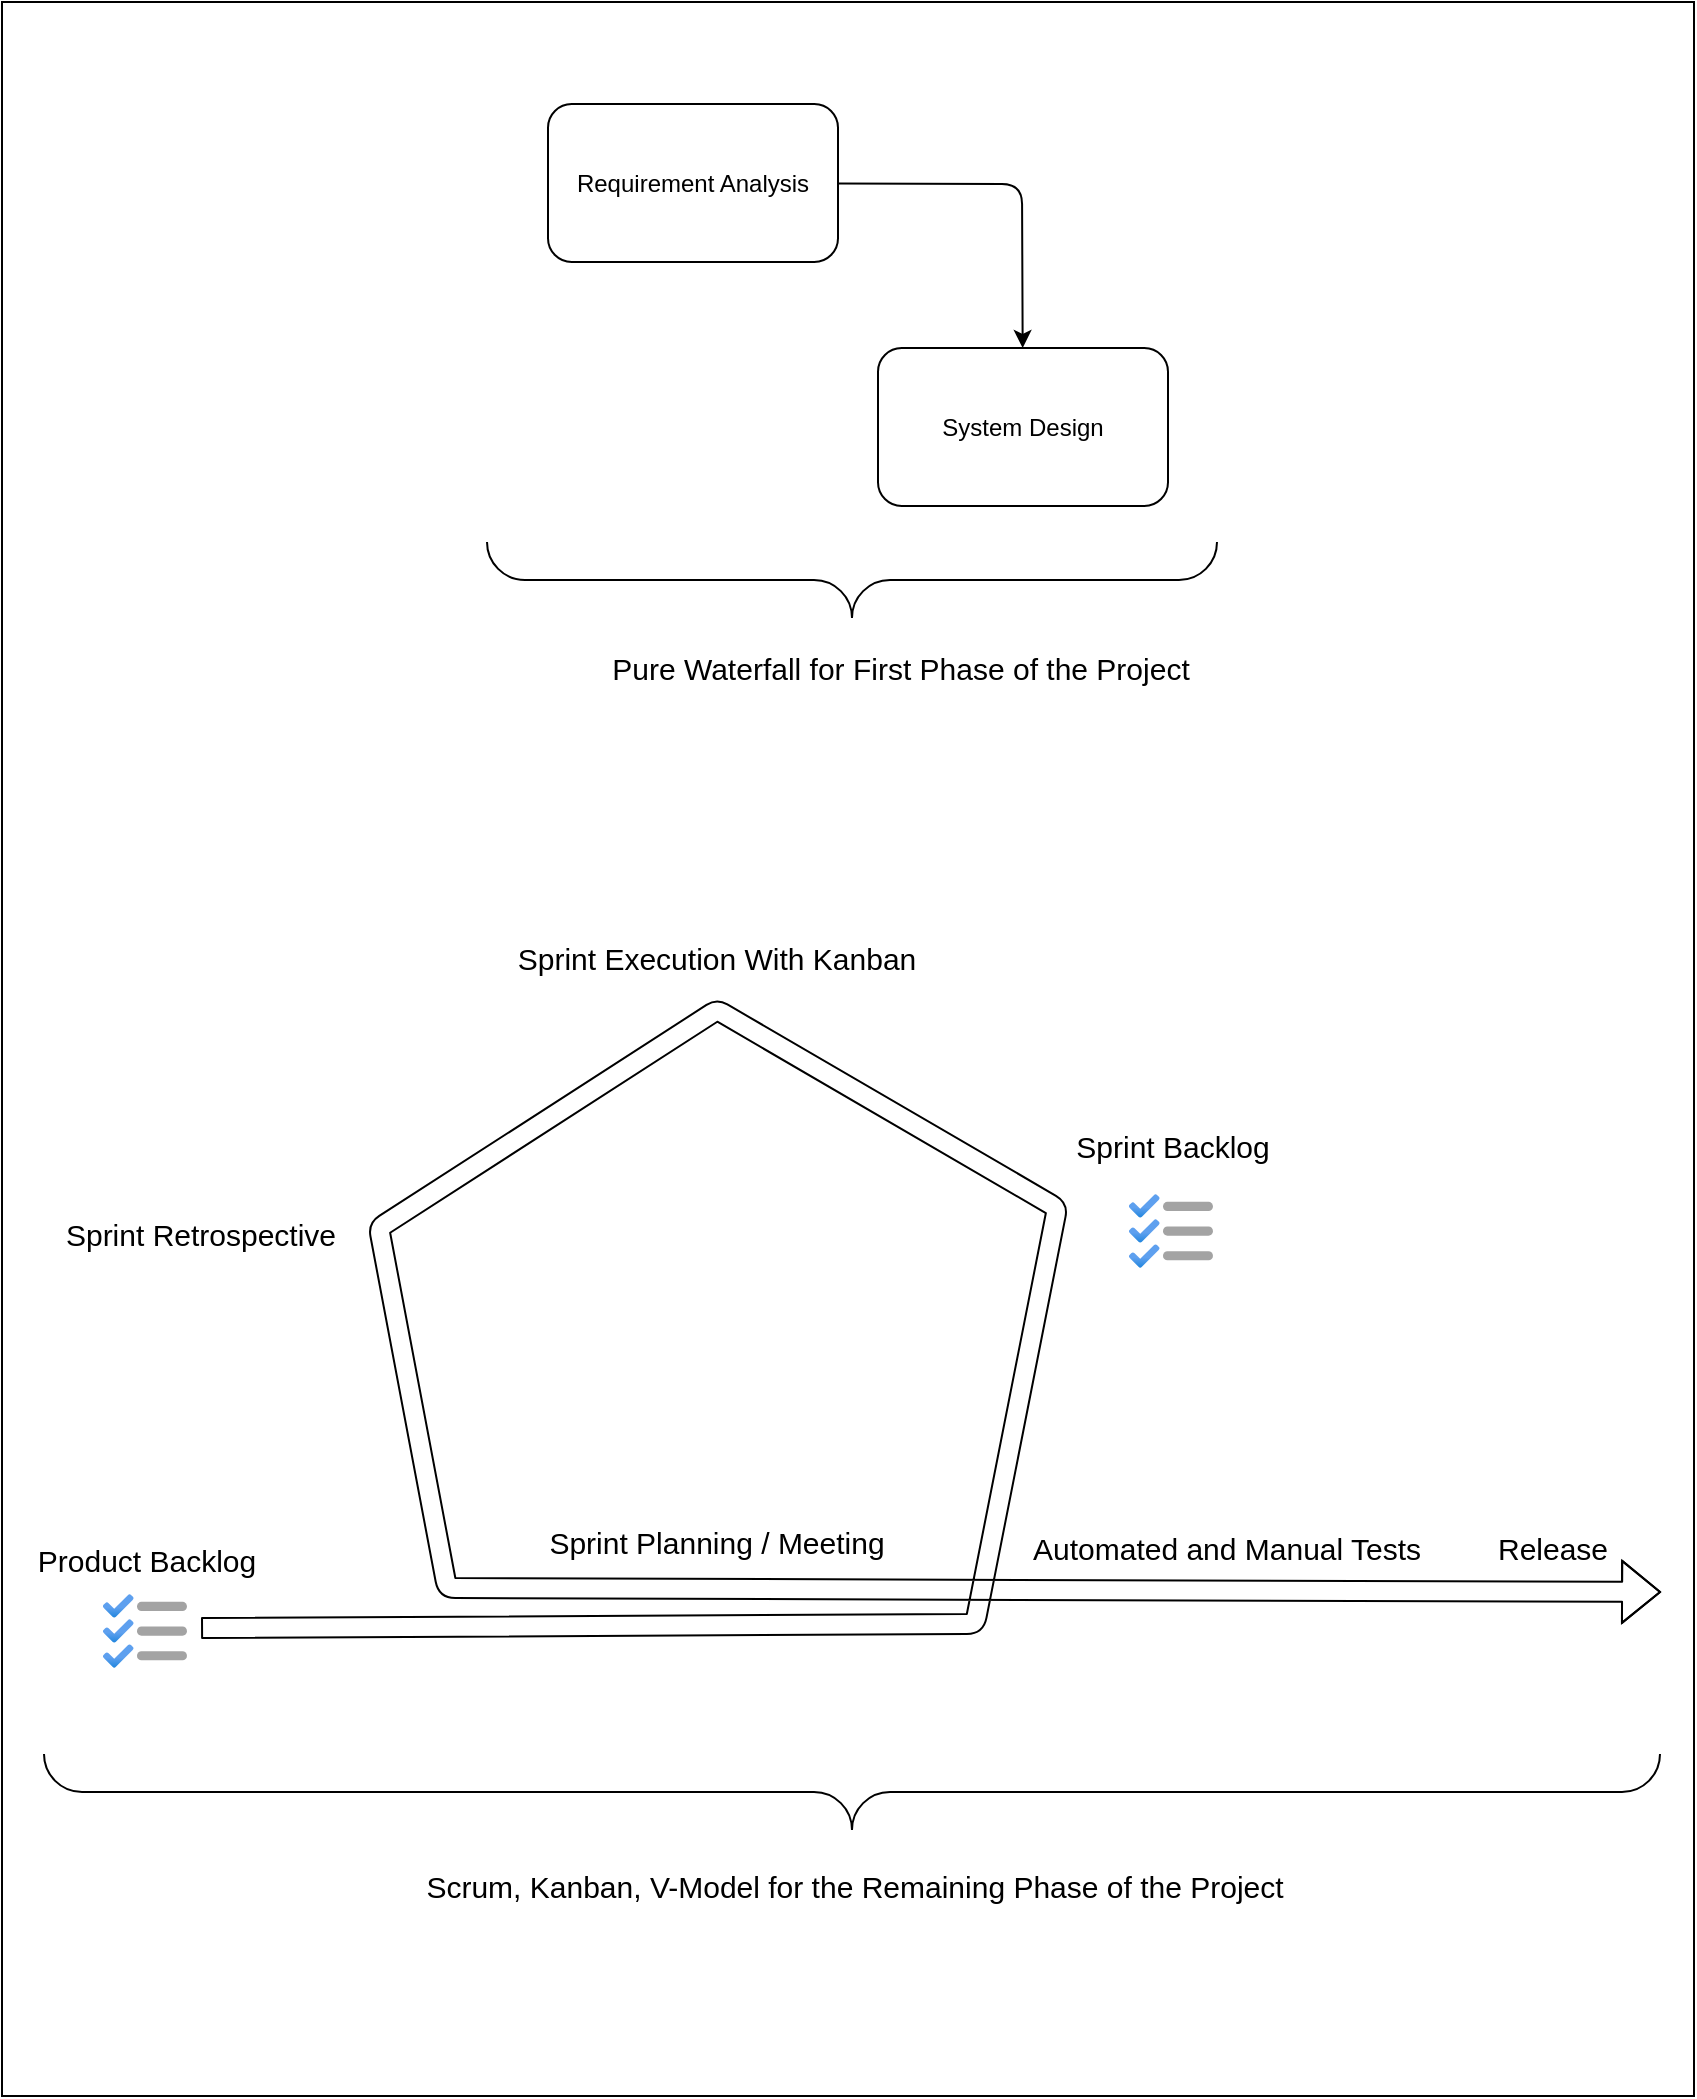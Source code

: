 <mxfile>
    <diagram id="wGx2gaOyWrf4Iq9AhOyf" name="Page-1">
        <mxGraphModel dx="1879" dy="1217" grid="0" gridSize="10" guides="1" tooltips="1" connect="1" arrows="1" fold="1" page="1" pageScale="1" pageWidth="850" pageHeight="1100" background="#ffffff" math="0" shadow="0">
            <root>
                <mxCell id="0"/>
                <mxCell id="1" parent="0"/>
                <mxCell id="10" value="" style="edgeStyle=none;html=1;fontColor=#000000;strokeColor=#000000;" parent="1" source="4" target="9" edge="1">
                    <mxGeometry relative="1" as="geometry">
                        <Array as="points">
                            <mxPoint x="512" y="111"/>
                        </Array>
                    </mxGeometry>
                </mxCell>
                <mxCell id="4" value="&lt;font color=&quot;#000000&quot;&gt;Requirement Analysis&lt;/font&gt;" style="rounded=1;whiteSpace=wrap;html=1;strokeColor=#000000;fillColor=none;" parent="1" vertex="1">
                    <mxGeometry x="275" y="71" width="145" height="79" as="geometry"/>
                </mxCell>
                <mxCell id="5" value="" style="verticalLabelPosition=bottom;shadow=0;dashed=0;align=center;html=1;verticalAlign=top;strokeWidth=1;shape=mxgraph.mockup.markup.curlyBrace;strokeColor=#000000;fontColor=#000000;fillColor=none;direction=west;" parent="1" vertex="1">
                    <mxGeometry x="244.5" y="290" width="365" height="38" as="geometry"/>
                </mxCell>
                <mxCell id="9" value="&lt;font color=&quot;#000000&quot;&gt;System Design&lt;/font&gt;" style="rounded=1;whiteSpace=wrap;html=1;strokeColor=#000000;fillColor=none;" parent="1" vertex="1">
                    <mxGeometry x="440" y="193" width="145" height="79" as="geometry"/>
                </mxCell>
                <mxCell id="11" value="&lt;font style=&quot;font-size: 15px;&quot;&gt;Pure Waterfall for First Phase of the Project&lt;/font&gt;" style="text;html=1;align=center;verticalAlign=middle;resizable=0;points=[];autosize=1;strokeColor=none;fillColor=none;fontColor=#000000;" parent="1" vertex="1">
                    <mxGeometry x="297" y="338" width="307" height="30" as="geometry"/>
                </mxCell>
                <mxCell id="12" value="" style="aspect=fixed;html=1;points=[];align=center;image;fontSize=12;image=img/lib/azure2/general/Backlog.svg;strokeColor=#000000;fontColor=#000000;fillColor=none;" parent="1" vertex="1">
                    <mxGeometry x="52.54" y="816" width="41.93" height="37" as="geometry"/>
                </mxCell>
                <mxCell id="13" value="&lt;span style=&quot;font-size: 15px;&quot;&gt;Product Backlog&lt;br&gt;&lt;/span&gt;" style="text;html=1;align=center;verticalAlign=middle;resizable=0;points=[];autosize=1;strokeColor=none;fillColor=none;fontColor=#000000;" parent="1" vertex="1">
                    <mxGeometry x="10" y="784" width="127" height="30" as="geometry"/>
                </mxCell>
                <mxCell id="20" value="" style="shape=flexArrow;endArrow=classic;html=1;strokeColor=#000000;fontSize=15;fontColor=#000000;" parent="1" edge="1">
                    <mxGeometry width="50" height="50" relative="1" as="geometry">
                        <mxPoint x="101.53" y="833" as="sourcePoint"/>
                        <mxPoint x="831.53" y="815" as="targetPoint"/>
                        <Array as="points">
                            <mxPoint x="488.53" y="831"/>
                            <mxPoint x="529.53" y="623"/>
                            <mxPoint x="359.53" y="524"/>
                            <mxPoint x="190.53" y="633"/>
                            <mxPoint x="224.53" y="813"/>
                        </Array>
                    </mxGeometry>
                </mxCell>
                <mxCell id="24" value="&lt;span style=&quot;font-size: 15px;&quot;&gt;Automated and Manual Tests&lt;br&gt;&lt;/span&gt;" style="text;html=1;align=center;verticalAlign=middle;resizable=0;points=[];autosize=1;strokeColor=none;fillColor=none;fontColor=#000000;" parent="1" vertex="1">
                    <mxGeometry x="507.53" y="778" width="212" height="30" as="geometry"/>
                </mxCell>
                <mxCell id="31" value="&lt;span style=&quot;font-size: 15px;&quot;&gt;Sprint&amp;nbsp;Backlog&lt;br&gt;&lt;/span&gt;" style="text;html=1;align=center;verticalAlign=middle;resizable=0;points=[];autosize=1;strokeColor=none;fillColor=none;fontColor=#000000;" parent="1" vertex="1">
                    <mxGeometry x="529" y="577" width="115" height="30" as="geometry"/>
                </mxCell>
                <mxCell id="32" value="" style="aspect=fixed;html=1;points=[];align=center;image;fontSize=12;image=img/lib/azure2/general/Backlog.svg;strokeColor=#000000;fontColor=#000000;fillColor=none;" parent="1" vertex="1">
                    <mxGeometry x="565.54" y="616" width="41.93" height="37" as="geometry"/>
                </mxCell>
                <mxCell id="34" value="&lt;span style=&quot;font-size: 15px;&quot;&gt;Release&lt;br&gt;&lt;/span&gt;" style="text;html=1;align=center;verticalAlign=middle;resizable=0;points=[];autosize=1;strokeColor=none;fillColor=none;fontColor=#000000;" parent="1" vertex="1">
                    <mxGeometry x="740" y="778" width="73" height="30" as="geometry"/>
                </mxCell>
                <mxCell id="35" value="&lt;span style=&quot;font-size: 15px;&quot;&gt;Sprint&amp;nbsp;Planning / Meeting&lt;br&gt;&lt;/span&gt;" style="text;html=1;align=center;verticalAlign=middle;resizable=0;points=[];autosize=1;strokeColor=none;fillColor=none;fontColor=#000000;" parent="1" vertex="1">
                    <mxGeometry x="265.53" y="775" width="186" height="30" as="geometry"/>
                </mxCell>
                <mxCell id="36" value="&lt;span style=&quot;font-size: 15px;&quot;&gt;Sprint Retrospective&lt;/span&gt;" style="text;html=1;align=center;verticalAlign=middle;resizable=0;points=[];autosize=1;strokeColor=none;fillColor=none;fontColor=#000000;" parent="1" vertex="1">
                    <mxGeometry x="24" y="621" width="153" height="30" as="geometry"/>
                </mxCell>
                <mxCell id="39" value="&lt;span style=&quot;font-size: 15px;&quot;&gt;Sprint Execution With Kanban&lt;/span&gt;" style="text;html=1;align=center;verticalAlign=middle;resizable=0;points=[];autosize=1;strokeColor=none;fillColor=none;fontColor=#000000;" parent="1" vertex="1">
                    <mxGeometry x="250.03" y="483" width="217" height="30" as="geometry"/>
                </mxCell>
                <mxCell id="42" value="" style="verticalLabelPosition=bottom;shadow=0;dashed=0;align=center;html=1;verticalAlign=top;strokeWidth=1;shape=mxgraph.mockup.markup.curlyBrace;strokeColor=#000000;fontColor=#000000;fillColor=none;direction=west;" parent="1" vertex="1">
                    <mxGeometry x="23" y="896" width="808" height="38" as="geometry"/>
                </mxCell>
                <mxCell id="45" value="" style="whiteSpace=wrap;html=1;strokeColor=#000000;fontSize=15;fontColor=#000000;fillColor=none;" parent="1" vertex="1">
                    <mxGeometry x="2" y="20" width="846" height="1047" as="geometry"/>
                </mxCell>
                <mxCell id="43" value="&lt;span style=&quot;font-size: 15px;&quot;&gt;Scrum, Kanban, V-Model for the Remaining Phase of the Project&lt;/span&gt;" style="text;html=1;align=center;verticalAlign=middle;resizable=0;points=[];autosize=1;strokeColor=none;fillColor=none;fontColor=#000000;" parent="1" vertex="1">
                    <mxGeometry x="205.03" y="947" width="446" height="30" as="geometry"/>
                </mxCell>
            </root>
        </mxGraphModel>
    </diagram>
</mxfile>